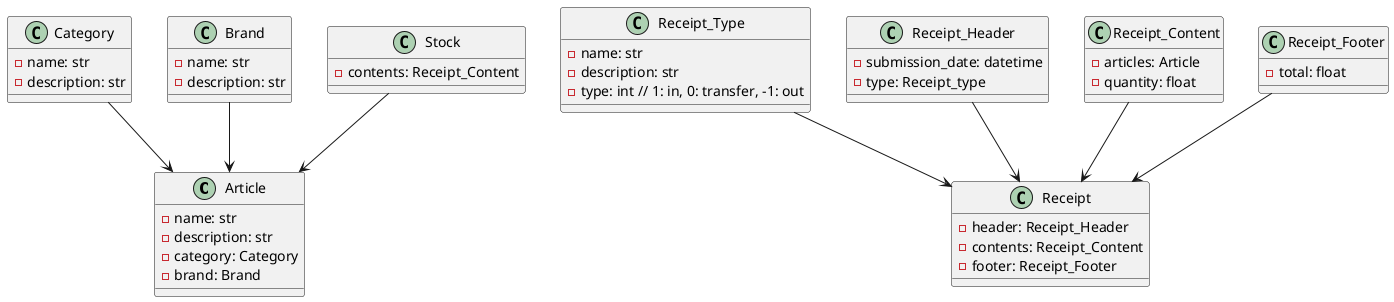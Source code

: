 @startuml classes

class Article {
    - name: str
    - description: str
    - category: Category
    - brand: Brand

}

class Receipt_Type {
    - name: str
    - description: str
    - type: int // 1: in, 0: transfer, -1: out
}

class Receipt {
    - header: Receipt_Header
    - contents: Receipt_Content
    - footer: Receipt_Footer
}

class Receipt_Header {
    - submission_date: datetime
    - type: Receipt_type

}

class Receipt_Content {
    - articles: Article
    - quantity: float

}

class Receipt_Footer {
    - total: float

}

Receipt_Header --> Receipt
Receipt_Content --> Receipt
Receipt_Footer --> Receipt

class Category {
    - name: str
    - description: str
}

class Brand {
    - name: str
    - description: str
}

class Stock {
    - contents: Receipt_Content
}


Stock --> Article
Category --> Article
Brand --> Article
Receipt_Type --> Receipt

@enduml